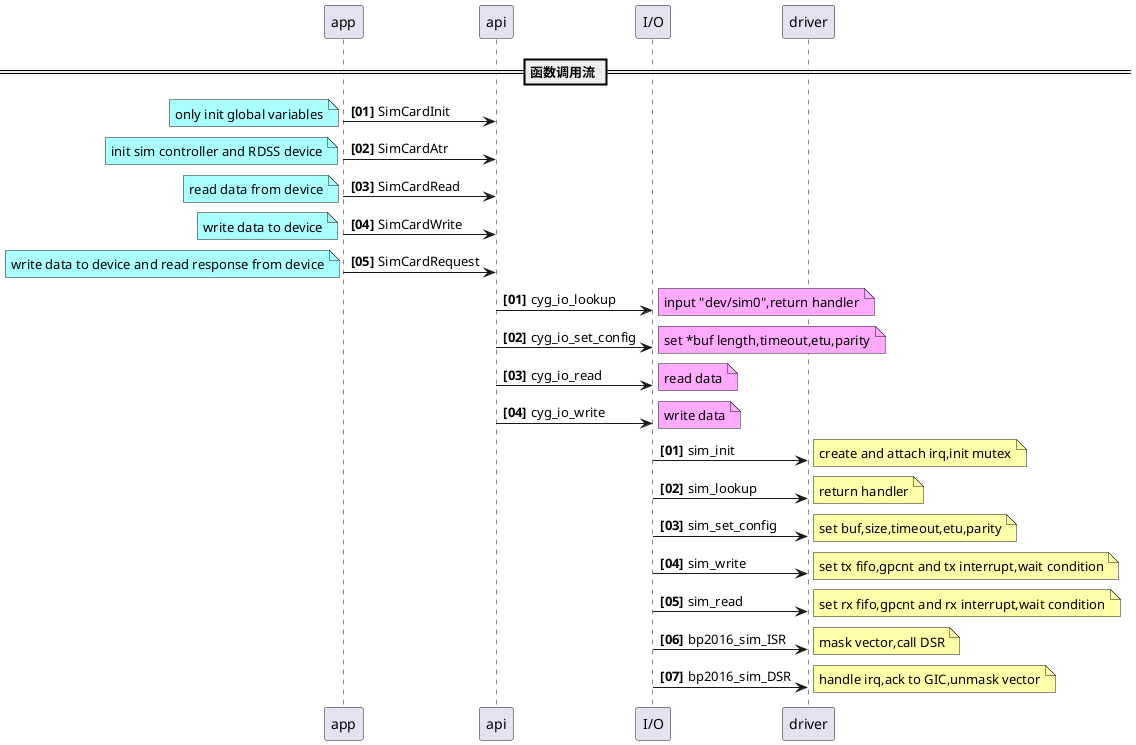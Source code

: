 @startuml
== 函数调用流 ==
autonumber "<b>[00]"
app -> api :  SimCardInit
note left #AAFFFF: only init global variables
app -> api :  SimCardAtr
note left #AAFFFF: init sim controller and RDSS device
app -> api :  SimCardRead
note left #AAFFFF: read data from device
app -> api :  SimCardWrite
note left #AAFFFF: write data to device
app -> api :  SimCardRequest
note left #AAFFFF: write data to device and read response from device

autonumber "<b>[00]"
api -> "I/O" :  cyg_io_lookup
note right #FFAAFF: input "dev/sim0",return handler
api -> "I/O" :  cyg_io_set_config
note right #FFAAFF: set *buf length,timeout,etu,parity
api -> "I/O" :  cyg_io_read
note right #FFAAFF: read data
api -> "I/O" :  cyg_io_write
note right #FFAAFF: write data

autonumber "<b>[00]"
"I/O" -> driver :  sim_init
note right #FFFFAA: create and attach irq,init mutex
"I/O" -> driver :  sim_lookup
note right #FFFFAA: return handler
"I/O" -> driver :  sim_set_config
note right #FFFFAA: set buf,size,timeout,etu,parity
"I/O" -> driver :  sim_write
note right #FFFFAA: set tx fifo,gpcnt and tx interrupt,wait condition
"I/O" -> driver :  sim_read
note right #FFFFAA: set rx fifo,gpcnt and rx interrupt,wait condition
"I/O" -> driver :  bp2016_sim_ISR
note right #FFFFAA: mask vector,call DSR
"I/O" -> driver :  bp2016_sim_DSR
note right #FFFFAA: handle irq,ack to GIC,unmask vector

@enduml